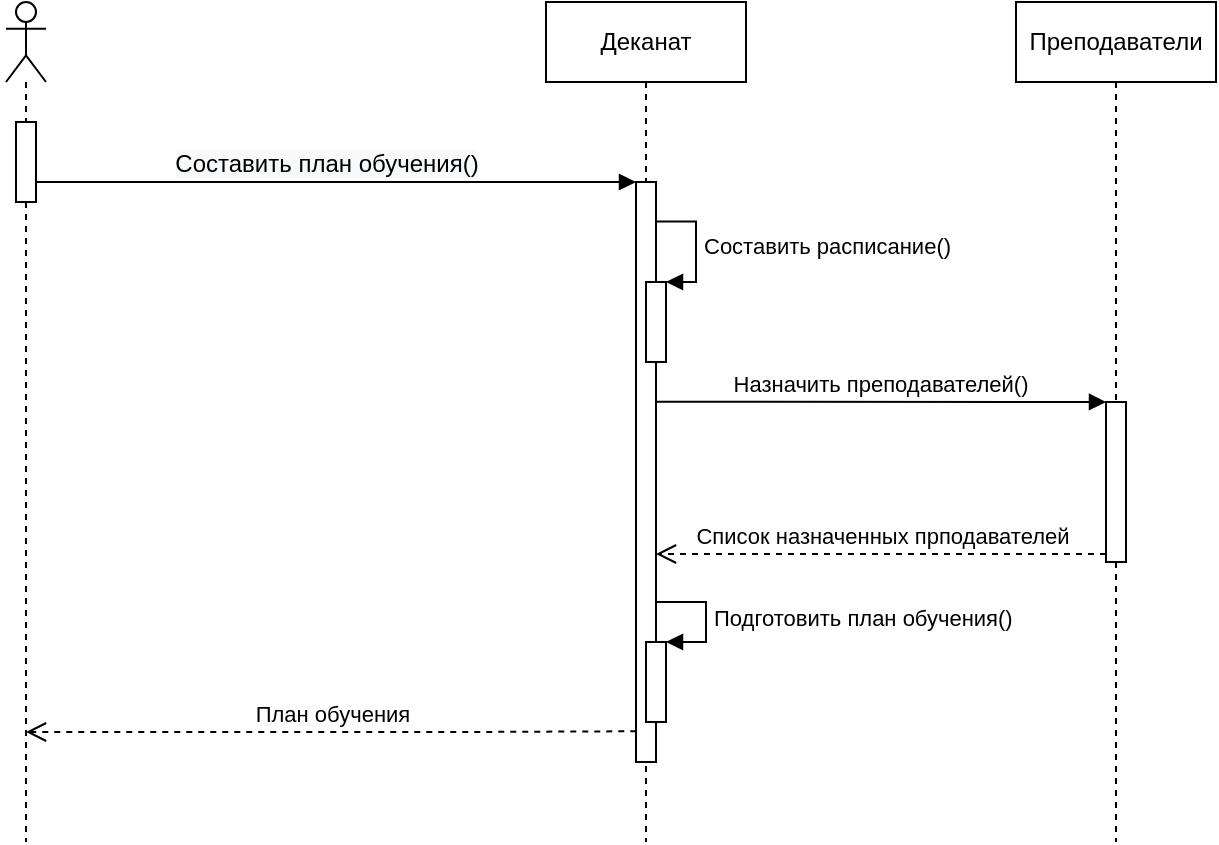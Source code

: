 <mxfile version="13.3.9" type="device"><diagram id="kgpKYQtTHZ0yAKxKKP6v" name="Page-1"><mxGraphModel dx="1718" dy="670" grid="1" gridSize="10" guides="1" tooltips="1" connect="1" arrows="1" fold="1" page="1" pageScale="1" pageWidth="850" pageHeight="1100" math="0" shadow="0"><root><mxCell id="0"/><mxCell id="1" parent="0"/><mxCell id="AVsLGCSvK2j3NiO-Cj4q-15" value="Деканат" style="shape=umlLifeline;perimeter=lifelinePerimeter;whiteSpace=wrap;html=1;container=1;collapsible=0;recursiveResize=0;outlineConnect=0;" vertex="1" parent="1"><mxGeometry x="380" y="60" width="100" height="420" as="geometry"/></mxCell><mxCell id="AVsLGCSvK2j3NiO-Cj4q-26" value="" style="html=1;points=[];perimeter=orthogonalPerimeter;" vertex="1" parent="AVsLGCSvK2j3NiO-Cj4q-15"><mxGeometry x="45" y="90" width="10" height="290" as="geometry"/></mxCell><mxCell id="AVsLGCSvK2j3NiO-Cj4q-37" value="&lt;span style=&quot;font-size: 12px ; background-color: rgb(248 , 249 , 250)&quot;&gt;Составить план обучения()&lt;/span&gt;" style="html=1;verticalAlign=bottom;endArrow=block;entryX=0;entryY=0;" edge="1" parent="AVsLGCSvK2j3NiO-Cj4q-15"><mxGeometry relative="1" as="geometry"><mxPoint x="-265" y="90" as="sourcePoint"/><mxPoint x="45" y="90" as="targetPoint"/></mxGeometry></mxCell><mxCell id="AVsLGCSvK2j3NiO-Cj4q-25" value="" style="html=1;points=[];perimeter=orthogonalPerimeter;fontFamily=Helvetica;fontSize=12;fontColor=#000000;align=center;strokeColor=#000000;fillColor=#ffffff;" vertex="1" parent="AVsLGCSvK2j3NiO-Cj4q-15"><mxGeometry x="50" y="140" width="10" height="40" as="geometry"/></mxCell><mxCell id="AVsLGCSvK2j3NiO-Cj4q-42" value="" style="html=1;points=[];perimeter=orthogonalPerimeter;" vertex="1" parent="AVsLGCSvK2j3NiO-Cj4q-15"><mxGeometry x="50" y="320" width="10" height="40" as="geometry"/></mxCell><mxCell id="AVsLGCSvK2j3NiO-Cj4q-43" value="Подготовить план обучения()" style="edgeStyle=orthogonalEdgeStyle;html=1;align=left;spacingLeft=2;endArrow=block;rounded=0;entryX=1;entryY=0;" edge="1" target="AVsLGCSvK2j3NiO-Cj4q-42" parent="AVsLGCSvK2j3NiO-Cj4q-15"><mxGeometry relative="1" as="geometry"><mxPoint x="55" y="300" as="sourcePoint"/><Array as="points"><mxPoint x="80" y="300"/></Array></mxGeometry></mxCell><mxCell id="AVsLGCSvK2j3NiO-Cj4q-16" value="" style="shape=umlLifeline;participant=umlActor;perimeter=lifelinePerimeter;whiteSpace=wrap;html=1;container=1;collapsible=0;recursiveResize=0;verticalAlign=top;spacingTop=36;outlineConnect=0;" vertex="1" parent="1"><mxGeometry x="110" y="60" width="20" height="420" as="geometry"/></mxCell><mxCell id="AVsLGCSvK2j3NiO-Cj4q-19" value="" style="html=1;points=[];perimeter=orthogonalPerimeter;" vertex="1" parent="AVsLGCSvK2j3NiO-Cj4q-16"><mxGeometry x="5" y="60" width="10" height="40" as="geometry"/></mxCell><mxCell id="AVsLGCSvK2j3NiO-Cj4q-22" value="Преподаватели" style="shape=umlLifeline;perimeter=lifelinePerimeter;whiteSpace=wrap;html=1;container=1;collapsible=0;recursiveResize=0;outlineConnect=0;" vertex="1" parent="1"><mxGeometry x="615" y="60" width="100" height="420" as="geometry"/></mxCell><mxCell id="AVsLGCSvK2j3NiO-Cj4q-39" value="" style="html=1;points=[];perimeter=orthogonalPerimeter;" vertex="1" parent="AVsLGCSvK2j3NiO-Cj4q-22"><mxGeometry x="45" y="200" width="10" height="80" as="geometry"/></mxCell><mxCell id="AVsLGCSvK2j3NiO-Cj4q-27" value="Составить расписание()" style="edgeStyle=orthogonalEdgeStyle;html=1;align=left;spacingLeft=2;endArrow=block;rounded=0;exitX=0.988;exitY=0.068;exitDx=0;exitDy=0;exitPerimeter=0;" edge="1" parent="1" source="AVsLGCSvK2j3NiO-Cj4q-26"><mxGeometry relative="1" as="geometry"><mxPoint x="440" y="170" as="sourcePoint"/><Array as="points"><mxPoint x="455" y="170"/><mxPoint x="455" y="200"/></Array><mxPoint x="440" y="200" as="targetPoint"/></mxGeometry></mxCell><mxCell id="AVsLGCSvK2j3NiO-Cj4q-38" value="План обучения" style="html=1;verticalAlign=bottom;endArrow=open;dashed=1;endSize=8;exitX=0.014;exitY=0.947;exitDx=0;exitDy=0;exitPerimeter=0;" edge="1" source="AVsLGCSvK2j3NiO-Cj4q-26" parent="1" target="AVsLGCSvK2j3NiO-Cj4q-16"><mxGeometry relative="1" as="geometry"><mxPoint x="140" y="350" as="targetPoint"/><mxPoint x="420" y="350" as="sourcePoint"/><Array as="points"><mxPoint x="340" y="425"/></Array></mxGeometry></mxCell><mxCell id="AVsLGCSvK2j3NiO-Cj4q-40" value="Назначить преподавателей()" style="html=1;verticalAlign=bottom;endArrow=block;entryX=0;entryY=0;exitX=0.995;exitY=0.379;exitDx=0;exitDy=0;exitPerimeter=0;" edge="1" target="AVsLGCSvK2j3NiO-Cj4q-39" parent="1" source="AVsLGCSvK2j3NiO-Cj4q-26"><mxGeometry relative="1" as="geometry"><mxPoint x="440" y="260" as="sourcePoint"/></mxGeometry></mxCell><mxCell id="AVsLGCSvK2j3NiO-Cj4q-41" value="Список назначенных прподавателей" style="html=1;verticalAlign=bottom;endArrow=open;dashed=1;endSize=8;exitX=0;exitY=0.95;" edge="1" source="AVsLGCSvK2j3NiO-Cj4q-39" parent="1" target="AVsLGCSvK2j3NiO-Cj4q-26"><mxGeometry relative="1" as="geometry"><mxPoint x="590" y="336" as="targetPoint"/></mxGeometry></mxCell></root></mxGraphModel></diagram></mxfile>